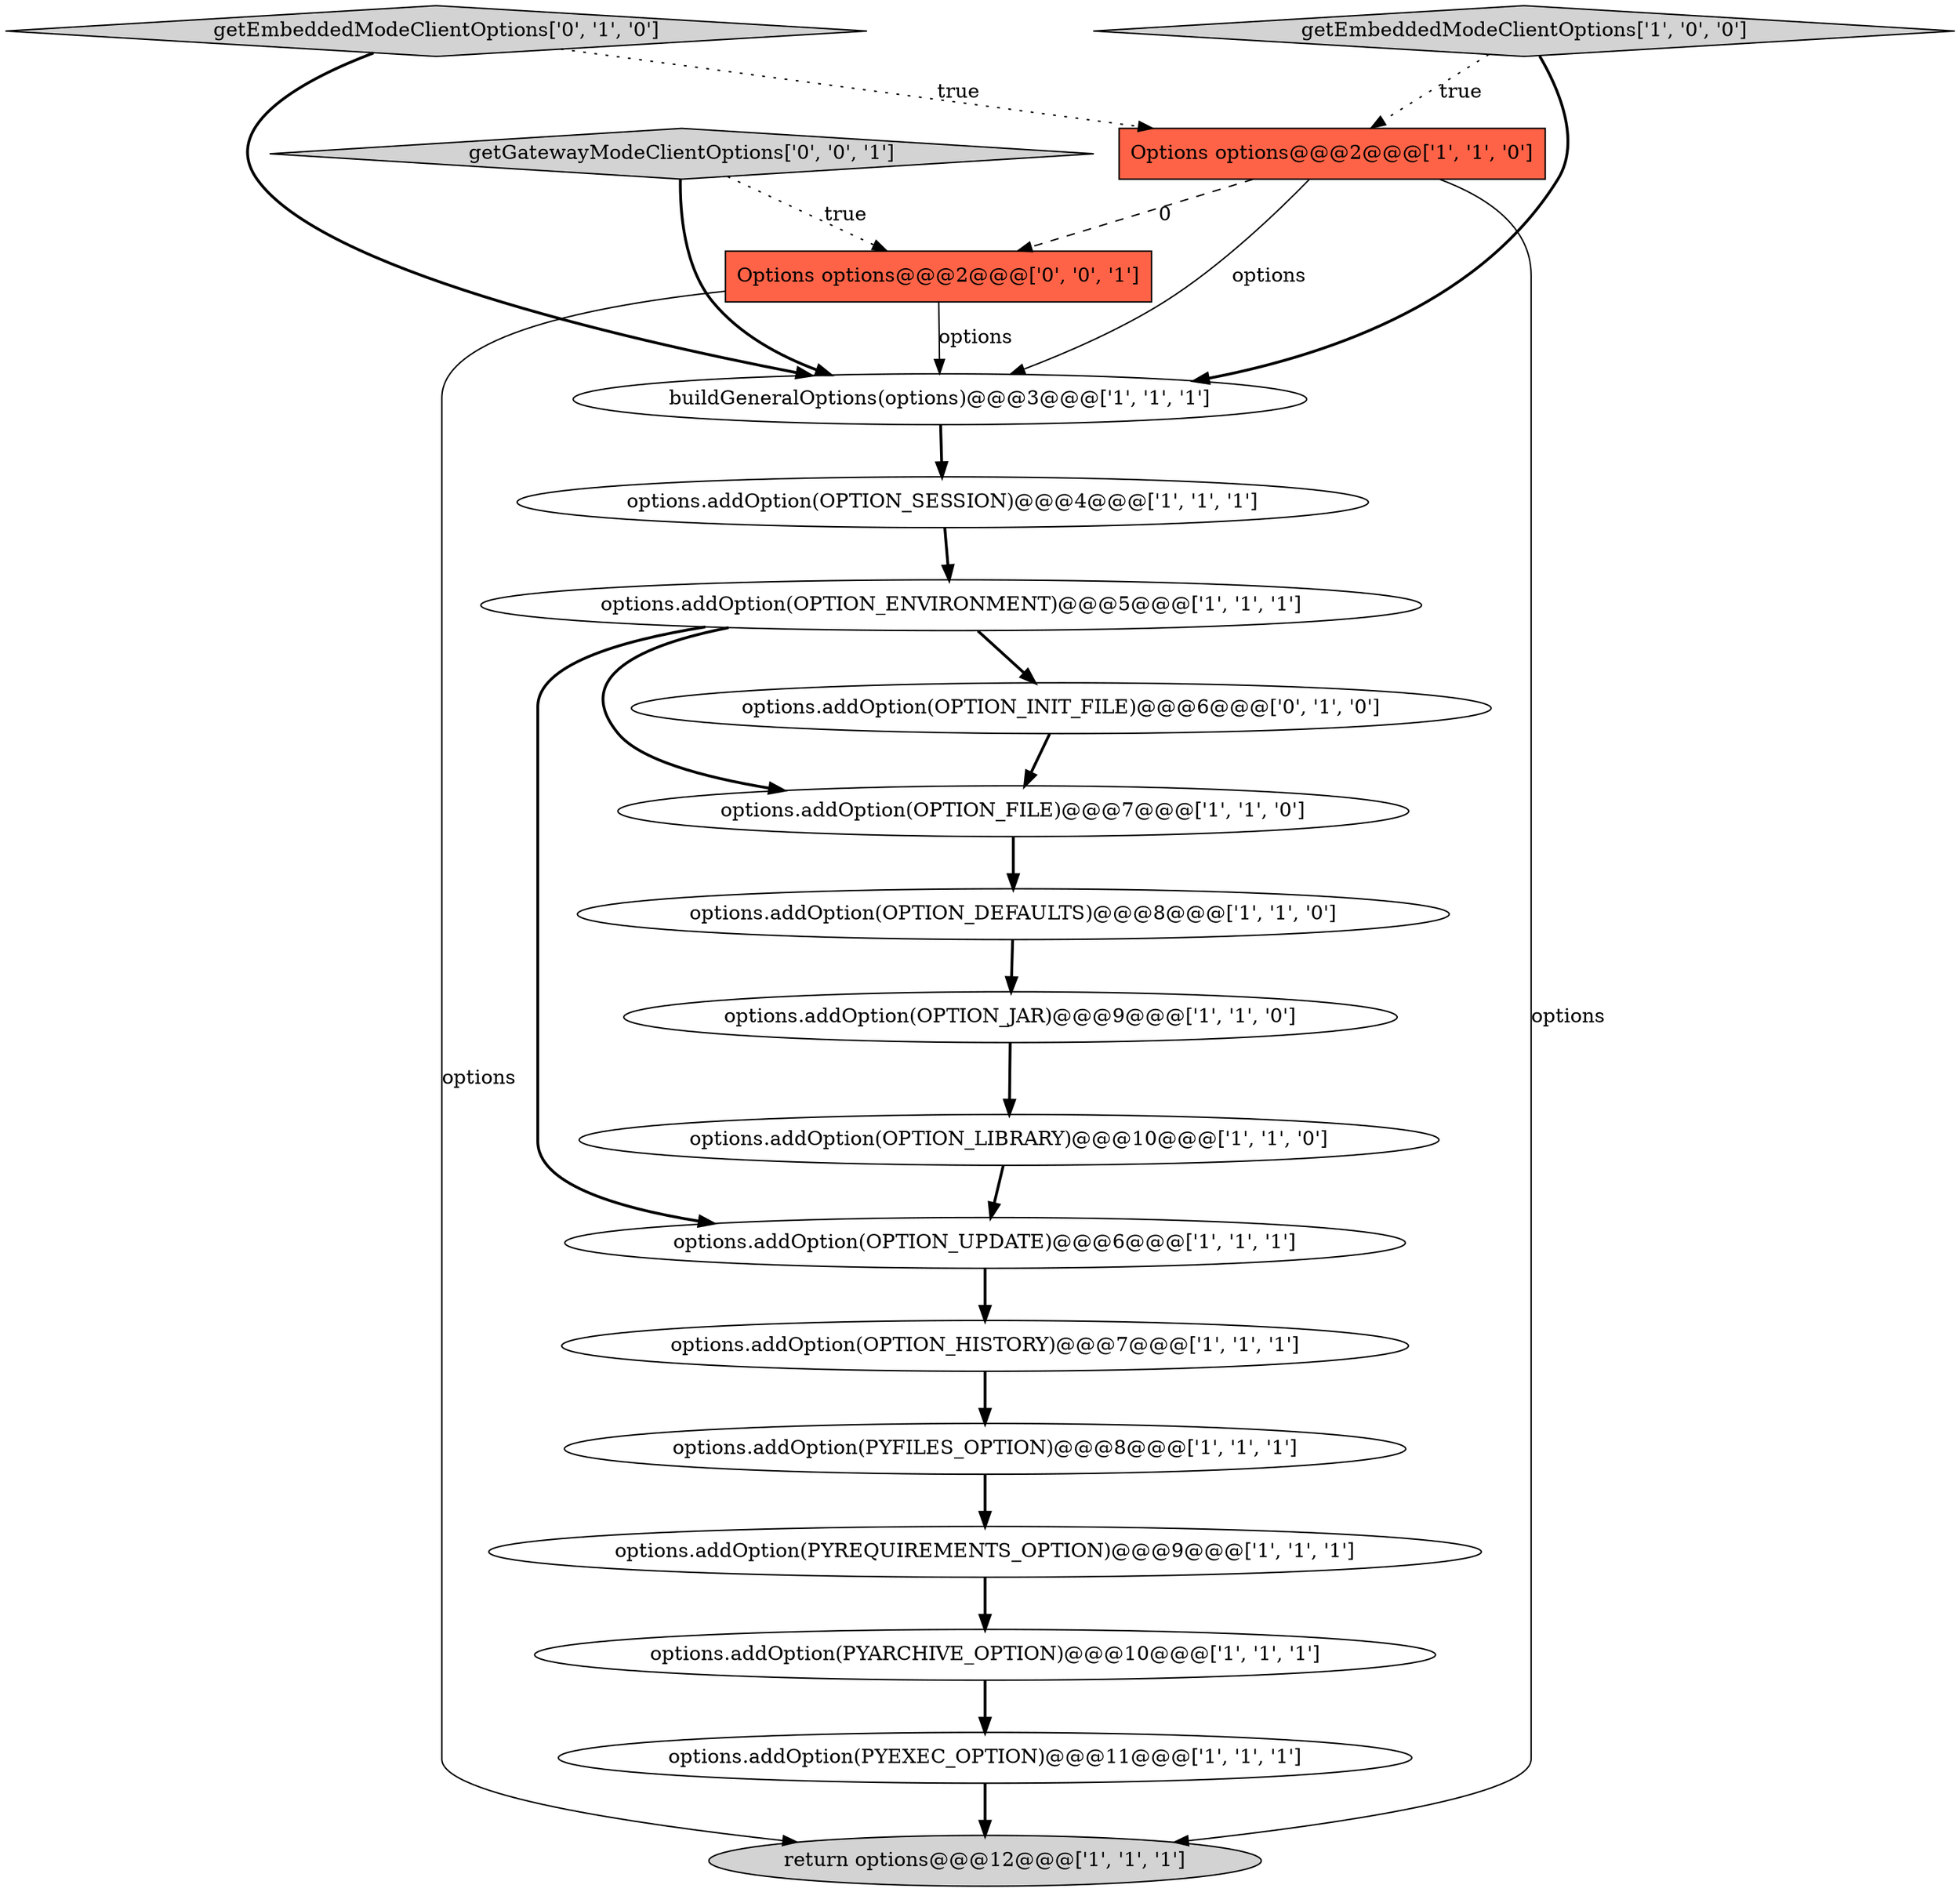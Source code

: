 digraph {
14 [style = filled, label = "options.addOption(OPTION_HISTORY)@@@7@@@['1', '1', '1']", fillcolor = white, shape = ellipse image = "AAA0AAABBB1BBB"];
7 [style = filled, label = "options.addOption(PYREQUIREMENTS_OPTION)@@@9@@@['1', '1', '1']", fillcolor = white, shape = ellipse image = "AAA0AAABBB1BBB"];
12 [style = filled, label = "options.addOption(OPTION_LIBRARY)@@@10@@@['1', '1', '0']", fillcolor = white, shape = ellipse image = "AAA0AAABBB1BBB"];
18 [style = filled, label = "Options options@@@2@@@['0', '0', '1']", fillcolor = tomato, shape = box image = "AAA0AAABBB3BBB"];
9 [style = filled, label = "options.addOption(OPTION_FILE)@@@7@@@['1', '1', '0']", fillcolor = white, shape = ellipse image = "AAA0AAABBB1BBB"];
13 [style = filled, label = "Options options@@@2@@@['1', '1', '0']", fillcolor = tomato, shape = box image = "AAA0AAABBB1BBB"];
1 [style = filled, label = "options.addOption(PYEXEC_OPTION)@@@11@@@['1', '1', '1']", fillcolor = white, shape = ellipse image = "AAA0AAABBB1BBB"];
5 [style = filled, label = "options.addOption(OPTION_DEFAULTS)@@@8@@@['1', '1', '0']", fillcolor = white, shape = ellipse image = "AAA0AAABBB1BBB"];
3 [style = filled, label = "options.addOption(OPTION_ENVIRONMENT)@@@5@@@['1', '1', '1']", fillcolor = white, shape = ellipse image = "AAA0AAABBB1BBB"];
8 [style = filled, label = "return options@@@12@@@['1', '1', '1']", fillcolor = lightgray, shape = ellipse image = "AAA0AAABBB1BBB"];
4 [style = filled, label = "buildGeneralOptions(options)@@@3@@@['1', '1', '1']", fillcolor = white, shape = ellipse image = "AAA0AAABBB1BBB"];
19 [style = filled, label = "getGatewayModeClientOptions['0', '0', '1']", fillcolor = lightgray, shape = diamond image = "AAA0AAABBB3BBB"];
11 [style = filled, label = "options.addOption(OPTION_JAR)@@@9@@@['1', '1', '0']", fillcolor = white, shape = ellipse image = "AAA0AAABBB1BBB"];
0 [style = filled, label = "options.addOption(OPTION_SESSION)@@@4@@@['1', '1', '1']", fillcolor = white, shape = ellipse image = "AAA0AAABBB1BBB"];
16 [style = filled, label = "getEmbeddedModeClientOptions['0', '1', '0']", fillcolor = lightgray, shape = diamond image = "AAA0AAABBB2BBB"];
10 [style = filled, label = "options.addOption(PYARCHIVE_OPTION)@@@10@@@['1', '1', '1']", fillcolor = white, shape = ellipse image = "AAA0AAABBB1BBB"];
2 [style = filled, label = "getEmbeddedModeClientOptions['1', '0', '0']", fillcolor = lightgray, shape = diamond image = "AAA0AAABBB1BBB"];
17 [style = filled, label = "options.addOption(OPTION_INIT_FILE)@@@6@@@['0', '1', '0']", fillcolor = white, shape = ellipse image = "AAA1AAABBB2BBB"];
6 [style = filled, label = "options.addOption(PYFILES_OPTION)@@@8@@@['1', '1', '1']", fillcolor = white, shape = ellipse image = "AAA0AAABBB1BBB"];
15 [style = filled, label = "options.addOption(OPTION_UPDATE)@@@6@@@['1', '1', '1']", fillcolor = white, shape = ellipse image = "AAA0AAABBB1BBB"];
13->18 [style = dashed, label="0"];
18->8 [style = solid, label="options"];
11->12 [style = bold, label=""];
2->4 [style = bold, label=""];
16->4 [style = bold, label=""];
7->10 [style = bold, label=""];
12->15 [style = bold, label=""];
13->8 [style = solid, label="options"];
1->8 [style = bold, label=""];
18->4 [style = solid, label="options"];
0->3 [style = bold, label=""];
16->13 [style = dotted, label="true"];
10->1 [style = bold, label=""];
3->17 [style = bold, label=""];
5->11 [style = bold, label=""];
15->14 [style = bold, label=""];
2->13 [style = dotted, label="true"];
3->9 [style = bold, label=""];
17->9 [style = bold, label=""];
14->6 [style = bold, label=""];
3->15 [style = bold, label=""];
19->4 [style = bold, label=""];
13->4 [style = solid, label="options"];
6->7 [style = bold, label=""];
9->5 [style = bold, label=""];
4->0 [style = bold, label=""];
19->18 [style = dotted, label="true"];
}
